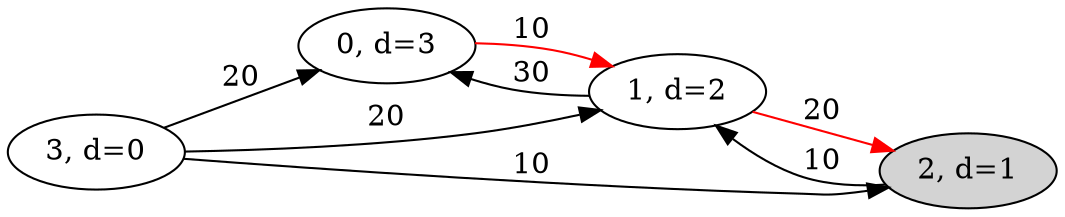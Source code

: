 digraph G {
rankdir=LR
a7_0 -> a7_1 [label="10",color=red]
a7_0 [label="0, d=3"]
a7_1 -> a7_0 [label="30"]
a7_1 -> a7_2 [label="20",color=red]
a7_1 [label="1, d=2"]
a7_2 -> a7_1 [label="10"]
a7_2 [label="2, d=1"]
a7_3 -> a7_0 [label="20"]
a7_3 -> a7_1 [label="20"]
a7_3 -> a7_2 [label="10"]
a7_3 [label="3, d=0"]
a7_2 [style=filled]
}
